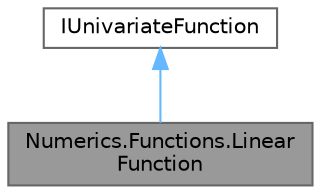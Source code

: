 digraph "Numerics.Functions.LinearFunction"
{
 // LATEX_PDF_SIZE
  bgcolor="transparent";
  edge [fontname=Helvetica,fontsize=10,labelfontname=Helvetica,labelfontsize=10];
  node [fontname=Helvetica,fontsize=10,shape=box,height=0.2,width=0.4];
  Node1 [id="Node000001",label="Numerics.Functions.Linear\lFunction",height=0.2,width=0.4,color="gray40", fillcolor="grey60", style="filled", fontcolor="black",tooltip="A class for a simple linear function, with a single predictor and a slope and intercept coefficient,..."];
  Node2 -> Node1 [id="edge1_Node000001_Node000002",dir="back",color="steelblue1",style="solid",tooltip=" "];
  Node2 [id="Node000002",label="IUnivariateFunction",height=0.2,width=0.4,color="gray40", fillcolor="white", style="filled",URL="$interface_numerics_1_1_functions_1_1_i_univariate_function.html",tooltip="Interface for Univariate Functions."];
}
